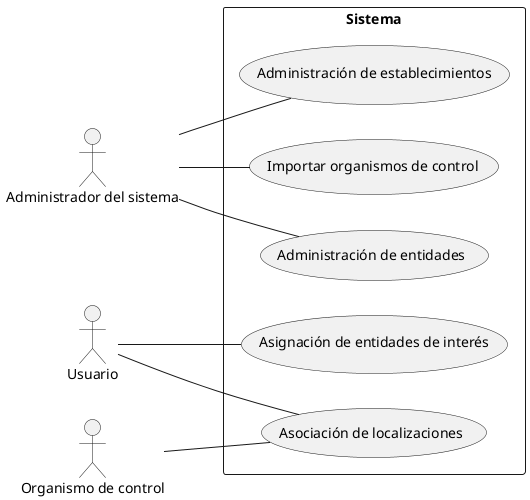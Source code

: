 @startuml TPA2-CU

left to right direction

actor "Administrador del sistema" as admin_sistema
actor "Usuario" as usuario
actor "Organismo de control" as organismo_de_control

rectangle "Sistema" as system {
    usecase "Administración de entidades" as admin_entidades
    usecase "Administración de establecimientos" as admin_establecimientos
    usecase "Asignación de entidades de interés" as asignacion_intereses
    usecase "Asociación de localizaciones" as asociacion_localizaciones
    usecase "Asociación de localizaciones" as asociacion_localizaciones
    usecase "Importar organismos de control" as admin_organismos

    admin_sistema -- admin_organismos
    admin_sistema -- admin_entidades
    admin_sistema -- admin_establecimientos
    usuario -- asignacion_intereses
    usuario -- asociacion_localizaciones
    organismo_de_control -- asociacion_localizaciones
}

@enduml